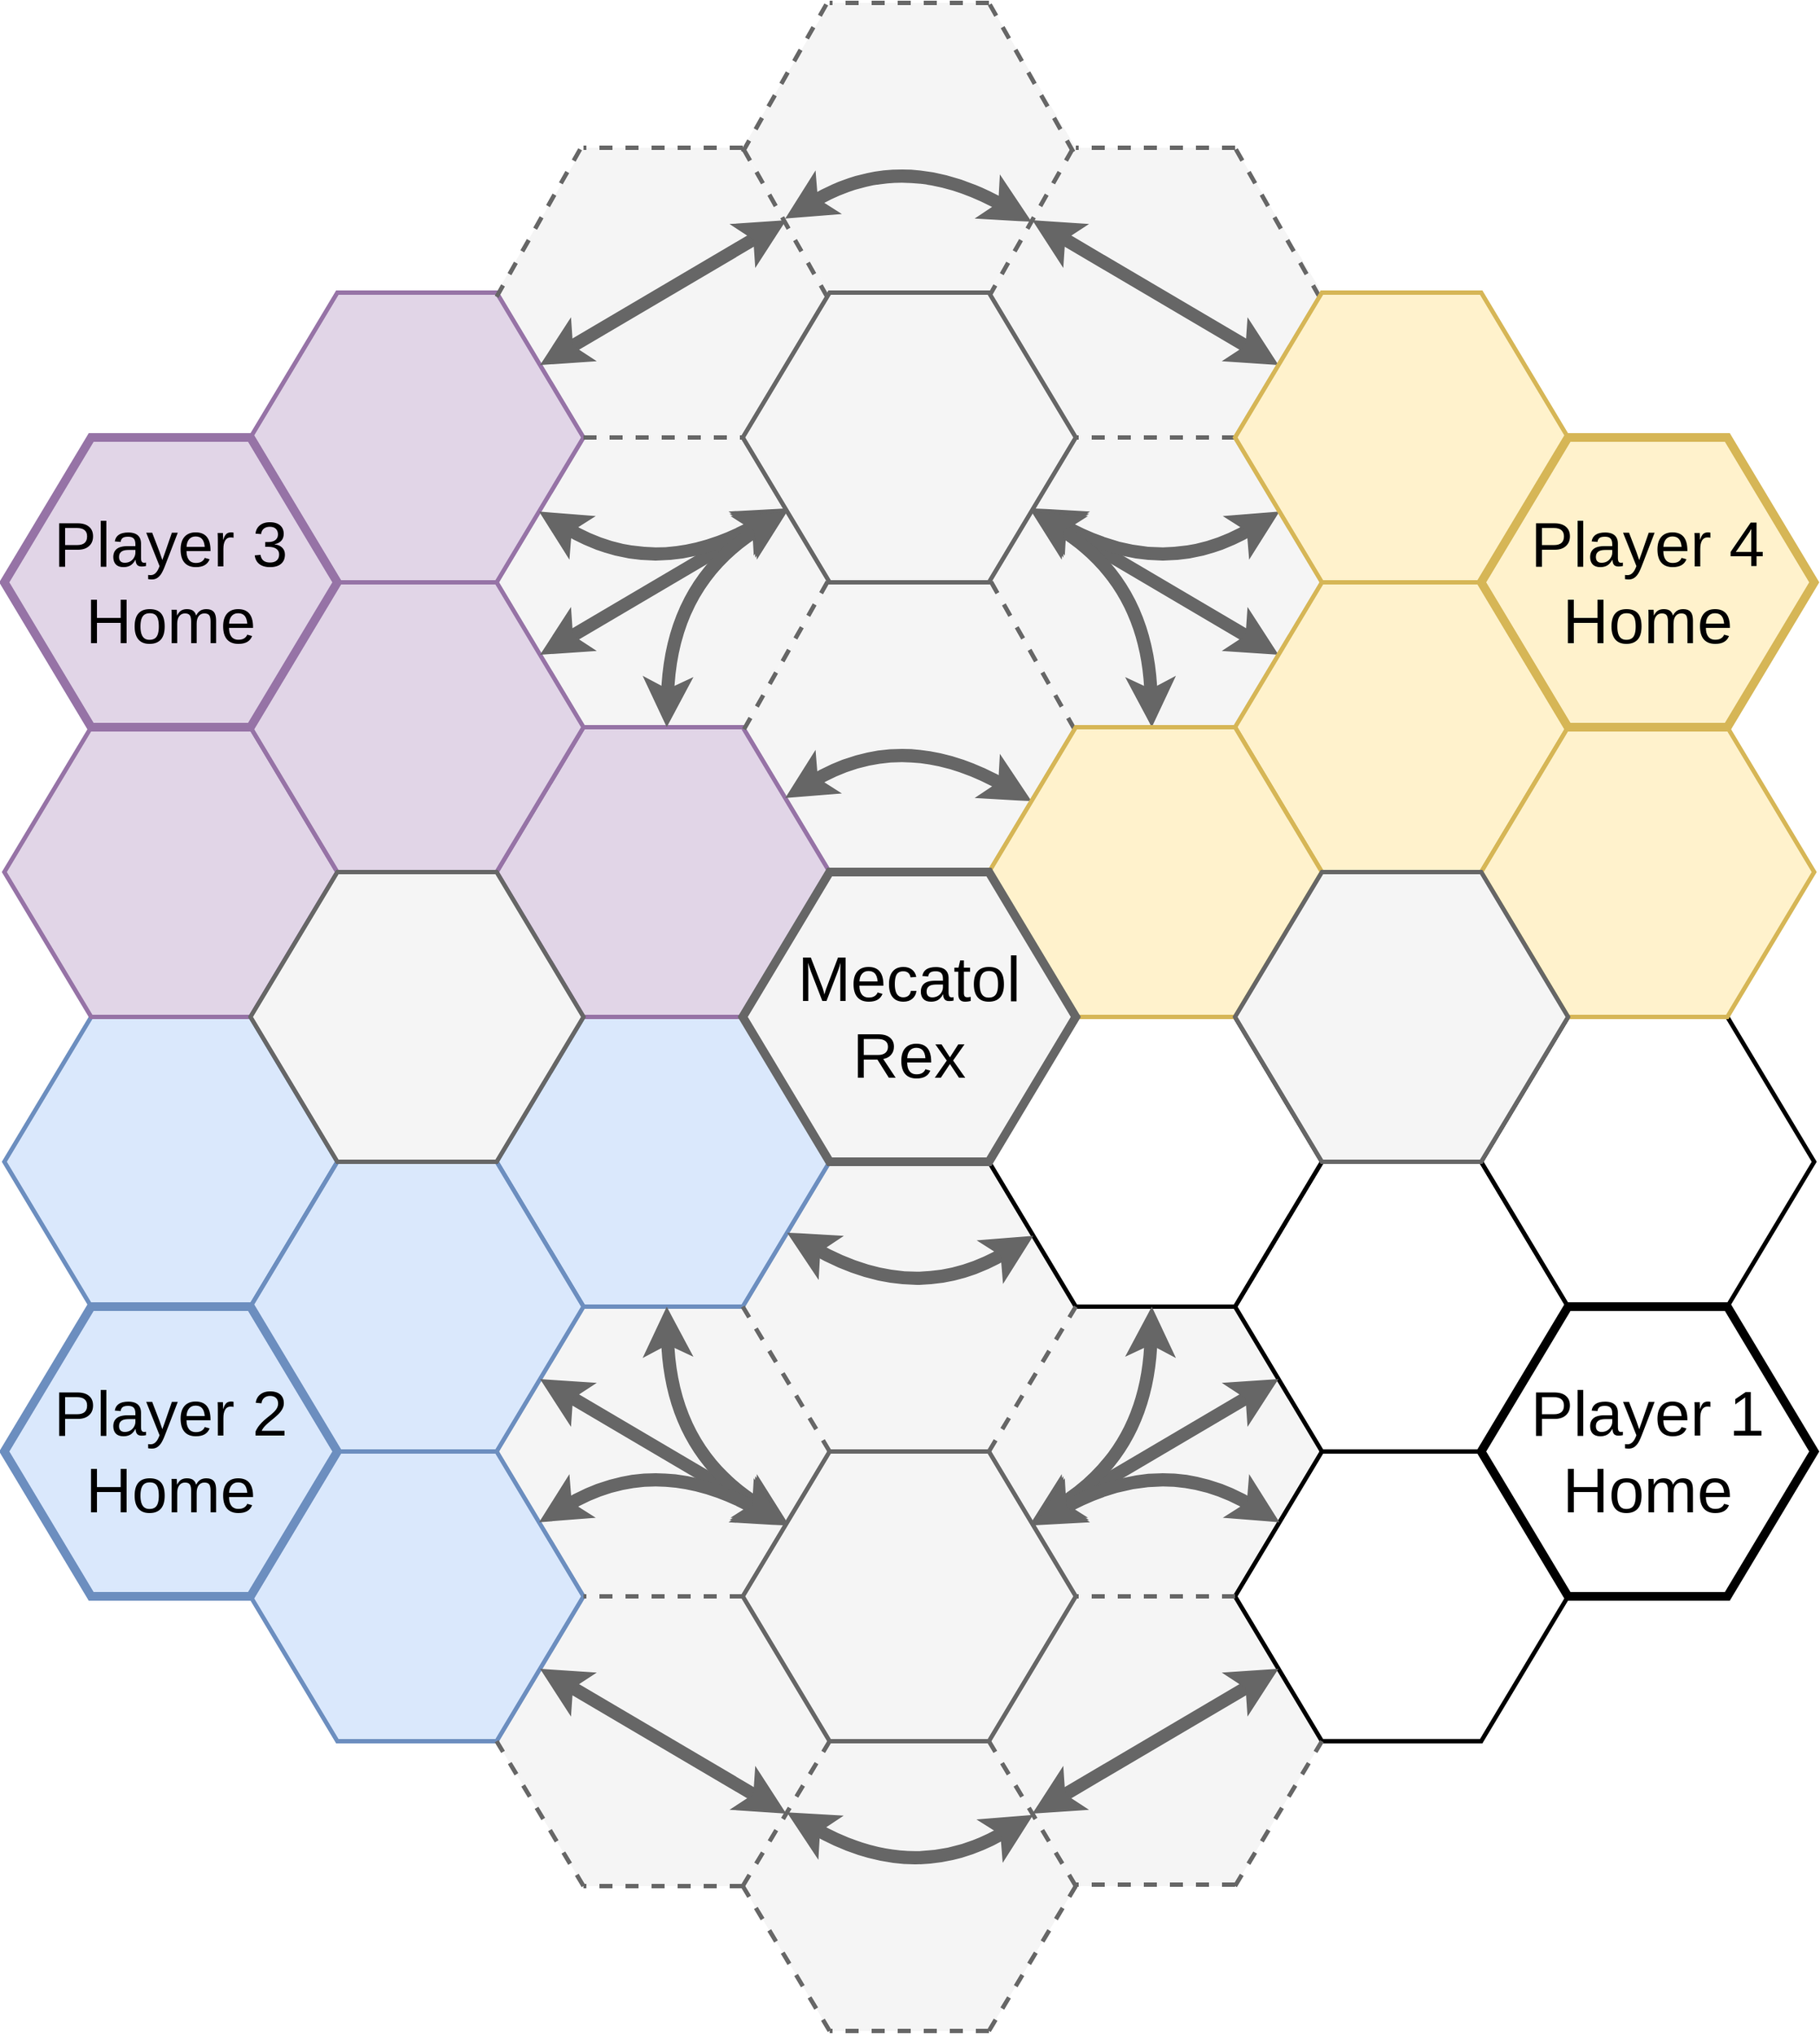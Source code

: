 <mxfile version="13.9.9" type="device"><diagram id="gpUSU13FPlY_5qrdrV4X" name="Page-1"><mxGraphModel dx="1422" dy="822" grid="1" gridSize="10" guides="1" tooltips="1" connect="1" arrows="1" fold="1" page="1" pageScale="1" pageWidth="850" pageHeight="1100" math="0" shadow="0"><root><mxCell id="0"/><mxCell id="1" parent="0"/><mxCell id="kOM6Dard3mzz1XxQXdDM-12" value="" style="shape=hexagon;perimeter=hexagonPerimeter2;whiteSpace=wrap;html=1;fixedSize=1;size=60;fontSize=44;fontFamily=Helvetica;strokeWidth=3;fillColor=#f5f5f5;fontColor=#333333;strokeColor=none;" parent="1" vertex="1"><mxGeometry x="720" y="140" width="230" height="200" as="geometry"/></mxCell><mxCell id="ENPFV9wE09J2kmjnsH_E-7" value="" style="shape=hexagon;perimeter=hexagonPerimeter2;whiteSpace=wrap;html=1;fixedSize=1;size=60;fontSize=44;fontFamily=Helvetica;strokeWidth=3;fillColor=#f5f5f5;fontColor=#333333;strokeColor=none;" parent="1" vertex="1"><mxGeometry x="550" y="440" width="230" height="200" as="geometry"/></mxCell><mxCell id="OgDaJLD29fgVAuqvpTtd-9" value="" style="shape=hexagon;perimeter=hexagonPerimeter2;whiteSpace=wrap;html=1;fixedSize=1;size=60;fontSize=44;fontFamily=Helvetica;strokeWidth=3;fillColor=#f5f5f5;fontColor=#333333;strokeColor=none;" parent="1" vertex="1"><mxGeometry x="380" y="140" width="230" height="200" as="geometry"/></mxCell><mxCell id="nCf6v29f-o1V0CxzS2t6-1" value="" style="shape=hexagon;perimeter=hexagonPerimeter2;whiteSpace=wrap;html=1;fixedSize=1;size=60;fontSize=44;fontFamily=Helvetica;strokeWidth=3;fillColor=#f5f5f5;fontColor=#333333;strokeColor=none;" parent="1" vertex="1"><mxGeometry x="720" y="340" width="230" height="200" as="geometry"/></mxCell><mxCell id="nCf6v29f-o1V0CxzS2t6-2" value="" style="shape=hexagon;perimeter=hexagonPerimeter2;whiteSpace=wrap;html=1;fixedSize=1;size=60;fontSize=44;fontFamily=Helvetica;strokeWidth=3;fillColor=#f5f5f5;fontColor=#333333;strokeColor=none;" parent="1" vertex="1"><mxGeometry x="380" y="340" width="230" height="200" as="geometry"/></mxCell><mxCell id="kOM6Dard3mzz1XxQXdDM-1" value="" style="shape=hexagon;perimeter=hexagonPerimeter2;whiteSpace=wrap;html=1;fixedSize=1;size=60;fontSize=44;fontFamily=Helvetica;strokeWidth=3;fillColor=#f5f5f5;fontColor=#333333;strokeColor=none;" parent="1" vertex="1"><mxGeometry x="550" y="40" width="230" height="200" as="geometry"/></mxCell><mxCell id="hwB3XlPDVe0xhsEBCQNI-8" value="" style="shape=hexagon;perimeter=hexagonPerimeter2;whiteSpace=wrap;html=1;fixedSize=1;size=60;fontSize=44;fontFamily=Helvetica;strokeWidth=3;fillColor=#f5f5f5;fontColor=#333333;strokeColor=none;" parent="1" vertex="1"><mxGeometry x="550" y="1240" width="230" height="200" as="geometry"/></mxCell><mxCell id="hwB3XlPDVe0xhsEBCQNI-7" value="" style="shape=hexagon;perimeter=hexagonPerimeter2;whiteSpace=wrap;html=1;fixedSize=1;size=60;fontSize=44;fontFamily=Helvetica;strokeWidth=3;fillColor=#f5f5f5;fontColor=#333333;strokeColor=none;" parent="1" vertex="1"><mxGeometry x="720" y="1140" width="230" height="200" as="geometry"/></mxCell><mxCell id="hwB3XlPDVe0xhsEBCQNI-6" value="" style="shape=hexagon;perimeter=hexagonPerimeter2;whiteSpace=wrap;html=1;fixedSize=1;size=60;fontSize=44;fontFamily=Helvetica;strokeWidth=3;fillColor=#f5f5f5;fontColor=#333333;strokeColor=none;" parent="1" vertex="1"><mxGeometry x="380" y="1140" width="230" height="200" as="geometry"/></mxCell><mxCell id="hwB3XlPDVe0xhsEBCQNI-5" value="" style="shape=hexagon;perimeter=hexagonPerimeter2;whiteSpace=wrap;html=1;fixedSize=1;size=60;fontSize=44;fontFamily=Helvetica;strokeWidth=3;fillColor=#f5f5f5;fontColor=#333333;strokeColor=none;" parent="1" vertex="1"><mxGeometry x="380" y="940" width="230" height="200" as="geometry"/></mxCell><mxCell id="hwB3XlPDVe0xhsEBCQNI-4" value="" style="shape=hexagon;perimeter=hexagonPerimeter2;whiteSpace=wrap;html=1;fixedSize=1;size=60;fontSize=44;fontFamily=Helvetica;strokeWidth=3;fillColor=#f5f5f5;fontColor=#333333;strokeColor=none;" parent="1" vertex="1"><mxGeometry x="720" y="940" width="230" height="200" as="geometry"/></mxCell><mxCell id="hwB3XlPDVe0xhsEBCQNI-3" value="" style="shape=hexagon;perimeter=hexagonPerimeter2;whiteSpace=wrap;html=1;fixedSize=1;size=60;fontSize=44;fontFamily=Helvetica;strokeWidth=3;fillColor=#f5f5f5;fontColor=#333333;strokeColor=none;" parent="1" vertex="1"><mxGeometry x="550" y="840" width="230" height="200" as="geometry"/></mxCell><mxCell id="ENPFV9wE09J2kmjnsH_E-45" value="" style="shape=hexagon;perimeter=hexagonPerimeter2;whiteSpace=wrap;html=1;fixedSize=1;size=60;fontSize=44;fontFamily=Helvetica;strokeWidth=3;fillColor=#dae8fc;strokeColor=#6c8ebf;" parent="1" vertex="1"><mxGeometry x="40" y="740" width="230" height="200" as="geometry"/></mxCell><mxCell id="OSFuQ3dNSyEDMBe-EH_K-3" value="" style="shape=hexagon;perimeter=hexagonPerimeter2;whiteSpace=wrap;html=1;fixedSize=1;size=60;fontSize=44;fontFamily=Helvetica;strokeWidth=3;fillColor=#dae8fc;strokeColor=#6c8ebf;" parent="1" vertex="1"><mxGeometry x="380" y="740" width="230" height="200" as="geometry"/></mxCell><mxCell id="OSFuQ3dNSyEDMBe-EH_K-9" value="" style="shape=hexagon;perimeter=hexagonPerimeter2;whiteSpace=wrap;html=1;fixedSize=1;size=60;fontSize=44;fontFamily=Helvetica;strokeWidth=3;fillColor=#dae8fc;strokeColor=#6c8ebf;" parent="1" vertex="1"><mxGeometry x="210" y="1040" width="230" height="200" as="geometry"/></mxCell><mxCell id="ENPFV9wE09J2kmjnsH_E-48" value="" style="shape=hexagon;perimeter=hexagonPerimeter2;whiteSpace=wrap;html=1;fixedSize=1;size=60;fontSize=44;fontFamily=Helvetica;strokeWidth=3;" parent="1" vertex="1"><mxGeometry x="890" y="840" width="230" height="200" as="geometry"/></mxCell><mxCell id="OgDaJLD29fgVAuqvpTtd-3" value="" style="shape=hexagon;perimeter=hexagonPerimeter2;whiteSpace=wrap;html=1;fixedSize=1;size=60;fontSize=44;fontFamily=Helvetica;strokeWidth=3;" parent="1" vertex="1"><mxGeometry x="890" y="1040" width="230" height="200" as="geometry"/></mxCell><mxCell id="OgDaJLD29fgVAuqvpTtd-4" value="" style="shape=hexagon;perimeter=hexagonPerimeter2;whiteSpace=wrap;html=1;fixedSize=1;size=60;fontSize=44;fontFamily=Helvetica;strokeWidth=3;" parent="1" vertex="1"><mxGeometry x="1060" y="740" width="230" height="200" as="geometry"/></mxCell><mxCell id="ENPFV9wE09J2kmjnsH_E-9" value="" style="shape=hexagon;perimeter=hexagonPerimeter2;whiteSpace=wrap;html=1;fixedSize=1;size=60;fontSize=44;fontFamily=Helvetica;strokeWidth=3;" parent="1" vertex="1"><mxGeometry x="720" y="740" width="230" height="200" as="geometry"/></mxCell><mxCell id="nCf6v29f-o1V0CxzS2t6-4" value="" style="shape=hexagon;perimeter=hexagonPerimeter2;whiteSpace=wrap;html=1;fixedSize=1;size=60;fontSize=44;fontFamily=Helvetica;strokeWidth=3;fillColor=#dae8fc;strokeColor=#6c8ebf;" parent="1" vertex="1"><mxGeometry x="210" y="840" width="230" height="200" as="geometry"/></mxCell><mxCell id="tG7yrKSYpAtj9X0-IR8r-4" value="" style="shape=hexagon;perimeter=hexagonPerimeter2;whiteSpace=wrap;html=1;fixedSize=1;size=60;fontSize=44;fontFamily=Helvetica;strokeWidth=3;fillColor=#e1d5e7;strokeColor=#9673a6;" parent="1" vertex="1"><mxGeometry x="210" y="240" width="230" height="200" as="geometry"/></mxCell><mxCell id="OSFuQ3dNSyEDMBe-EH_K-8" value="" style="shape=hexagon;perimeter=hexagonPerimeter2;whiteSpace=wrap;html=1;fixedSize=1;size=60;fontSize=44;fontFamily=Helvetica;strokeWidth=3;fillColor=#e1d5e7;strokeColor=#9673a6;" parent="1" vertex="1"><mxGeometry x="40" y="540" width="230" height="200" as="geometry"/></mxCell><mxCell id="OgDaJLD29fgVAuqvpTtd-1" value="" style="shape=hexagon;perimeter=hexagonPerimeter2;whiteSpace=wrap;html=1;fixedSize=1;size=60;fontSize=44;fontFamily=Helvetica;strokeWidth=3;fillColor=#e1d5e7;strokeColor=#9673a6;" parent="1" vertex="1"><mxGeometry x="380" y="540" width="230" height="200" as="geometry"/></mxCell><mxCell id="OgDaJLD29fgVAuqvpTtd-8" value="" style="shape=hexagon;perimeter=hexagonPerimeter2;whiteSpace=wrap;html=1;fixedSize=1;size=60;fontSize=44;fontFamily=Helvetica;strokeWidth=3;fillColor=#e1d5e7;strokeColor=#9673a6;" parent="1" vertex="1"><mxGeometry x="210" y="440" width="230" height="200" as="geometry"/></mxCell><mxCell id="4JGFY23e2pcNBj0cE5Fv-7" value="" style="endArrow=none;dashed=1;html=1;strokeWidth=3;fontSize=44;fillColor=#f5f5f5;strokeColor=#666666;" parent="1" edge="1"><mxGeometry width="50" height="50" relative="1" as="geometry"><mxPoint x="720" y="1440" as="sourcePoint"/><mxPoint x="780" y="1340" as="targetPoint"/></mxGeometry></mxCell><mxCell id="4JGFY23e2pcNBj0cE5Fv-8" value="" style="endArrow=none;dashed=1;html=1;strokeWidth=3;fontSize=44;fillColor=#f5f5f5;strokeColor=#666666;" parent="1" edge="1"><mxGeometry width="50" height="50" relative="1" as="geometry"><mxPoint x="610" y="1440" as="sourcePoint"/><mxPoint x="550" y="1340" as="targetPoint"/></mxGeometry></mxCell><mxCell id="4JGFY23e2pcNBj0cE5Fv-9" value="" style="endArrow=none;dashed=1;html=1;strokeWidth=3;fontSize=44;fillColor=#f5f5f5;strokeColor=#666666;" parent="1" edge="1"><mxGeometry width="50" height="50" relative="1" as="geometry"><mxPoint x="720" y="1440" as="sourcePoint"/><mxPoint x="610" y="1440" as="targetPoint"/></mxGeometry></mxCell><mxCell id="4JGFY23e2pcNBj0cE5Fv-13" value="" style="endArrow=classic;startArrow=classic;html=1;strokeWidth=9;fontSize=44;fillColor=#f5f5f5;strokeColor=#666666;" parent="1" source="ENPFV9wE09J2kmjnsH_E-46" target="ENPFV9wE09J2kmjnsH_E-48" edge="1"><mxGeometry width="50" height="50" relative="1" as="geometry"><mxPoint x="670" y="1080" as="sourcePoint"/><mxPoint x="720" y="1030" as="targetPoint"/></mxGeometry></mxCell><mxCell id="4JGFY23e2pcNBj0cE5Fv-14" value="" style="endArrow=classic;startArrow=classic;html=1;strokeWidth=9;fontSize=44;fillColor=#f5f5f5;strokeColor=#666666;" parent="1" source="nCf6v29f-o1V0CxzS2t6-4" target="ENPFV9wE09J2kmjnsH_E-46" edge="1"><mxGeometry width="50" height="50" relative="1" as="geometry"><mxPoint x="760" y="1100" as="sourcePoint"/><mxPoint x="930" y="1000" as="targetPoint"/></mxGeometry></mxCell><mxCell id="4JGFY23e2pcNBj0cE5Fv-22" value="" style="curved=1;endArrow=classic;html=1;strokeWidth=9;startArrow=classic;startFill=1;fontSize=44;fillColor=#f5f5f5;strokeColor=#666666;" parent="1" source="OSFuQ3dNSyEDMBe-EH_K-3" target="ENPFV9wE09J2kmjnsH_E-9" edge="1"><mxGeometry width="50" height="50" relative="1" as="geometry"><mxPoint x="579.836" y="890.273" as="sourcePoint"/><mxPoint x="750.164" y="890.273" as="targetPoint"/><Array as="points"><mxPoint x="670" y="940"/></Array></mxGeometry></mxCell><mxCell id="4JGFY23e2pcNBj0cE5Fv-23" value="" style="curved=1;endArrow=classic;html=1;strokeWidth=9;startArrow=classic;startFill=1;fontSize=44;fillColor=#f5f5f5;strokeColor=#666666;" parent="1" source="OSFuQ3dNSyEDMBe-EH_K-3" target="ENPFV9wE09J2kmjnsH_E-46" edge="1"><mxGeometry width="50" height="50" relative="1" as="geometry"><mxPoint x="509.996" y="980.003" as="sourcePoint"/><mxPoint x="680.324" y="980.003" as="targetPoint"/><Array as="points"><mxPoint x="500" y="1040"/></Array></mxGeometry></mxCell><mxCell id="4JGFY23e2pcNBj0cE5Fv-24" value="" style="curved=1;endArrow=classic;html=1;strokeWidth=9;startArrow=classic;startFill=1;fontSize=44;fillColor=#f5f5f5;strokeColor=#666666;" parent="1" source="ENPFV9wE09J2kmjnsH_E-9" target="ENPFV9wE09J2kmjnsH_E-46" edge="1"><mxGeometry width="50" height="50" relative="1" as="geometry"><mxPoint x="508.125" y="950" as="sourcePoint"/><mxPoint x="598.795" y="1085.341" as="targetPoint"/><Array as="points"><mxPoint x="830" y="1040"/></Array></mxGeometry></mxCell><mxCell id="4JGFY23e2pcNBj0cE5Fv-25" value="" style="curved=1;endArrow=classic;html=1;strokeWidth=9;startArrow=classic;startFill=1;fontSize=44;fillColor=#f5f5f5;strokeColor=#666666;" parent="1" source="OSFuQ3dNSyEDMBe-EH_K-9" target="ENPFV9wE09J2kmjnsH_E-46" edge="1"><mxGeometry width="50" height="50" relative="1" as="geometry"><mxPoint x="518.125" y="960" as="sourcePoint"/><mxPoint x="608.795" y="1095.341" as="targetPoint"/><Array as="points"><mxPoint x="490" y="1040"/></Array></mxGeometry></mxCell><mxCell id="4JGFY23e2pcNBj0cE5Fv-26" value="" style="curved=1;endArrow=classic;html=1;strokeWidth=9;startArrow=classic;startFill=1;fontSize=44;fillColor=#f5f5f5;strokeColor=#666666;" parent="1" source="ENPFV9wE09J2kmjnsH_E-46" target="OgDaJLD29fgVAuqvpTtd-3" edge="1"><mxGeometry width="50" height="50" relative="1" as="geometry"><mxPoint x="420.638" y="1101.064" as="sourcePoint"/><mxPoint x="590.667" y="1098.889" as="targetPoint"/><Array as="points"><mxPoint x="840" y="1040"/></Array></mxGeometry></mxCell><mxCell id="gnwo4twQoeAjX1lUekfZ-1" value="" style="endArrow=none;dashed=1;html=1;strokeWidth=3;fontSize=44;fillColor=#f5f5f5;strokeColor=#666666;" parent="1" edge="1"><mxGeometry width="50" height="50" relative="1" as="geometry"><mxPoint x="440" y="1340" as="sourcePoint"/><mxPoint x="380" y="1240" as="targetPoint"/></mxGeometry></mxCell><mxCell id="gnwo4twQoeAjX1lUekfZ-2" value="" style="endArrow=none;dashed=1;html=1;strokeWidth=3;fontSize=44;fillColor=#f5f5f5;strokeColor=#666666;" parent="1" edge="1"><mxGeometry width="50" height="50" relative="1" as="geometry"><mxPoint x="550" y="1340" as="sourcePoint"/><mxPoint x="440" y="1340" as="targetPoint"/></mxGeometry></mxCell><mxCell id="gnwo4twQoeAjX1lUekfZ-3" value="" style="endArrow=none;dashed=1;html=1;strokeWidth=3;fontSize=44;fillColor=#f5f5f5;strokeColor=#666666;" parent="1" edge="1"><mxGeometry width="50" height="50" relative="1" as="geometry"><mxPoint x="890" y="1339" as="sourcePoint"/><mxPoint x="780" y="1339" as="targetPoint"/></mxGeometry></mxCell><mxCell id="gnwo4twQoeAjX1lUekfZ-4" value="" style="endArrow=none;dashed=1;html=1;strokeWidth=3;fontSize=44;fillColor=#f5f5f5;strokeColor=#666666;" parent="1" edge="1"><mxGeometry width="50" height="50" relative="1" as="geometry"><mxPoint x="890" y="1340" as="sourcePoint"/><mxPoint x="950" y="1240" as="targetPoint"/></mxGeometry></mxCell><mxCell id="gnwo4twQoeAjX1lUekfZ-5" value="" style="endArrow=none;dashed=1;html=1;strokeWidth=3;fontSize=44;fillColor=#f5f5f5;strokeColor=#666666;" parent="1" edge="1"><mxGeometry width="50" height="50" relative="1" as="geometry"><mxPoint x="780" y="1340" as="sourcePoint"/><mxPoint x="720" y="1240" as="targetPoint"/></mxGeometry></mxCell><mxCell id="gnwo4twQoeAjX1lUekfZ-6" value="" style="endArrow=none;dashed=1;html=1;strokeWidth=3;fontSize=44;fillColor=#f5f5f5;strokeColor=#666666;" parent="1" edge="1"><mxGeometry width="50" height="50" relative="1" as="geometry"><mxPoint x="550" y="1340" as="sourcePoint"/><mxPoint x="610" y="1240" as="targetPoint"/></mxGeometry></mxCell><mxCell id="gnwo4twQoeAjX1lUekfZ-7" value="" style="endArrow=none;dashed=1;html=1;strokeWidth=3;fontSize=44;fillColor=#f5f5f5;strokeColor=#666666;" parent="1" edge="1"><mxGeometry width="50" height="50" relative="1" as="geometry"><mxPoint x="550" y="1140" as="sourcePoint"/><mxPoint x="440" y="1140" as="targetPoint"/></mxGeometry></mxCell><mxCell id="gnwo4twQoeAjX1lUekfZ-8" value="" style="endArrow=none;dashed=1;html=1;strokeWidth=3;fontSize=44;fillColor=#f5f5f5;strokeColor=#666666;" parent="1" edge="1"><mxGeometry width="50" height="50" relative="1" as="geometry"><mxPoint x="890" y="1140" as="sourcePoint"/><mxPoint x="780" y="1140" as="targetPoint"/></mxGeometry></mxCell><mxCell id="gnwo4twQoeAjX1lUekfZ-9" value="" style="endArrow=none;dashed=1;html=1;strokeWidth=3;fontSize=44;fillColor=#f5f5f5;strokeColor=#666666;" parent="1" edge="1"><mxGeometry width="50" height="50" relative="1" as="geometry"><mxPoint x="610" y="1040" as="sourcePoint"/><mxPoint x="550" y="940" as="targetPoint"/></mxGeometry></mxCell><mxCell id="gnwo4twQoeAjX1lUekfZ-10" value="" style="endArrow=none;dashed=1;html=1;strokeWidth=3;fontSize=44;fillColor=#f5f5f5;strokeColor=#666666;" parent="1" edge="1"><mxGeometry width="50" height="50" relative="1" as="geometry"><mxPoint x="720" y="1040" as="sourcePoint"/><mxPoint x="780" y="940" as="targetPoint"/></mxGeometry></mxCell><mxCell id="ENPFV9wE09J2kmjnsH_E-37" value="Player 1&lt;br style=&quot;font-size: 44px;&quot;&gt;Home" style="shape=hexagon;perimeter=hexagonPerimeter2;whiteSpace=wrap;html=1;fixedSize=1;size=60;fontSize=44;fontFamily=Helvetica;strokeWidth=6;" parent="1" vertex="1"><mxGeometry x="1060" y="940" width="230" height="200" as="geometry"/></mxCell><mxCell id="ENPFV9wE09J2kmjnsH_E-41" value="Player 2&lt;br style=&quot;font-size: 44px;&quot;&gt;Home" style="shape=hexagon;perimeter=hexagonPerimeter2;whiteSpace=wrap;html=1;fixedSize=1;size=60;fontSize=44;fontFamily=Helvetica;fillColor=#dae8fc;strokeColor=#6c8ebf;strokeWidth=6;" parent="1" vertex="1"><mxGeometry x="40" y="940" width="230" height="200" as="geometry"/></mxCell><mxCell id="ENPFV9wE09J2kmjnsH_E-38" value="Player 3&lt;br style=&quot;font-size: 44px;&quot;&gt;Home" style="shape=hexagon;perimeter=hexagonPerimeter2;whiteSpace=wrap;html=1;fixedSize=1;size=60;fontSize=44;fontFamily=Helvetica;fillColor=#e1d5e7;strokeColor=#9673a6;strokeWidth=6;" parent="1" vertex="1"><mxGeometry x="40" y="340" width="230" height="200" as="geometry"/></mxCell><mxCell id="SgwKvHpy1BDGrvuFU_r8-1" value="" style="endArrow=classic;startArrow=classic;html=1;strokeWidth=9;fontSize=44;fillColor=#f5f5f5;strokeColor=#666666;" parent="1" source="OSFuQ3dNSyEDMBe-EH_K-9" target="hwB3XlPDVe0xhsEBCQNI-8" edge="1"><mxGeometry width="50" height="50" relative="1" as="geometry"><mxPoint x="380" y="1170" as="sourcePoint"/><mxPoint x="550" y="1270" as="targetPoint"/></mxGeometry></mxCell><mxCell id="SgwKvHpy1BDGrvuFU_r8-2" value="" style="endArrow=classic;startArrow=classic;html=1;strokeWidth=9;fontSize=44;fillColor=#f5f5f5;strokeColor=#666666;" parent="1" source="hwB3XlPDVe0xhsEBCQNI-8" target="OgDaJLD29fgVAuqvpTtd-3" edge="1"><mxGeometry width="50" height="50" relative="1" as="geometry"><mxPoint x="420" y="1200" as="sourcePoint"/><mxPoint x="590" y="1300" as="targetPoint"/></mxGeometry></mxCell><mxCell id="SgwKvHpy1BDGrvuFU_r8-3" value="" style="curved=1;endArrow=classic;html=1;strokeWidth=9;startArrow=classic;startFill=1;fontSize=44;fillColor=#f5f5f5;strokeColor=#666666;" parent="1" source="hwB3XlPDVe0xhsEBCQNI-6" target="hwB3XlPDVe0xhsEBCQNI-7" edge="1"><mxGeometry width="50" height="50" relative="1" as="geometry"><mxPoint x="579.988" y="1309.996" as="sourcePoint"/><mxPoint x="750.017" y="1312.171" as="targetPoint"/><Array as="points"><mxPoint x="669" y="1340"/></Array></mxGeometry></mxCell><mxCell id="kOM6Dard3mzz1XxQXdDM-2" value="" style="endArrow=none;dashed=1;html=1;strokeWidth=3;fontSize=44;fillColor=#f5f5f5;strokeColor=#666666;" parent="1" source="OgDaJLD29fgVAuqvpTtd-10" target="ENPFV9wE09J2kmjnsH_E-43" edge="1"><mxGeometry width="50" height="50" relative="1" as="geometry"><mxPoint x="1020" y="180" as="sourcePoint"/><mxPoint x="1080" y="80" as="targetPoint"/></mxGeometry></mxCell><mxCell id="kOM6Dard3mzz1XxQXdDM-3" value="" style="endArrow=none;dashed=1;html=1;strokeWidth=3;fontSize=44;fillColor=#f5f5f5;strokeColor=#666666;" parent="1" source="OSFuQ3dNSyEDMBe-EH_K-2" target="ENPFV9wE09J2kmjnsH_E-43" edge="1"><mxGeometry width="50" height="50" relative="1" as="geometry"><mxPoint x="900" y="350" as="sourcePoint"/><mxPoint x="790" y="350" as="targetPoint"/></mxGeometry></mxCell><mxCell id="kOM6Dard3mzz1XxQXdDM-4" value="" style="endArrow=none;dashed=1;html=1;strokeWidth=3;fontSize=44;fillColor=#f5f5f5;strokeColor=#666666;" parent="1" source="OgDaJLD29fgVAuqvpTtd-1" target="ENPFV9wE09J2kmjnsH_E-43" edge="1"><mxGeometry width="50" height="50" relative="1" as="geometry"><mxPoint x="910" y="360" as="sourcePoint"/><mxPoint x="800" y="360" as="targetPoint"/></mxGeometry></mxCell><mxCell id="kOM6Dard3mzz1XxQXdDM-5" value="" style="endArrow=none;dashed=1;html=1;strokeWidth=3;fontSize=44;fillColor=#f5f5f5;strokeColor=#666666;" parent="1" source="tG7yrKSYpAtj9X0-IR8r-4" target="ENPFV9wE09J2kmjnsH_E-43" edge="1"><mxGeometry width="50" height="50" relative="1" as="geometry"><mxPoint x="920" y="370" as="sourcePoint"/><mxPoint x="810" y="370" as="targetPoint"/></mxGeometry></mxCell><mxCell id="kOM6Dard3mzz1XxQXdDM-7" value="" style="endArrow=none;dashed=1;html=1;strokeWidth=3;fontSize=44;fillColor=#f5f5f5;strokeColor=#666666;" parent="1" edge="1"><mxGeometry width="50" height="50" relative="1" as="geometry"><mxPoint x="890" y="140" as="sourcePoint"/><mxPoint x="780" y="140" as="targetPoint"/></mxGeometry></mxCell><mxCell id="kOM6Dard3mzz1XxQXdDM-8" value="" style="endArrow=none;dashed=1;html=1;strokeWidth=3;fontSize=44;fillColor=#f5f5f5;strokeColor=#666666;" parent="1" edge="1"><mxGeometry width="50" height="50" relative="1" as="geometry"><mxPoint x="720" y="40" as="sourcePoint"/><mxPoint x="610" y="40" as="targetPoint"/></mxGeometry></mxCell><mxCell id="kOM6Dard3mzz1XxQXdDM-9" value="" style="endArrow=none;dashed=1;html=1;strokeWidth=3;fontSize=44;fillColor=#f5f5f5;strokeColor=#666666;" parent="1" edge="1"><mxGeometry width="50" height="50" relative="1" as="geometry"><mxPoint x="550" y="140" as="sourcePoint"/><mxPoint x="440" y="140" as="targetPoint"/></mxGeometry></mxCell><mxCell id="kOM6Dard3mzz1XxQXdDM-10" value="" style="endArrow=none;dashed=1;html=1;strokeWidth=3;fontSize=44;fillColor=#f5f5f5;strokeColor=#666666;" parent="1" edge="1"><mxGeometry width="50" height="50" relative="1" as="geometry"><mxPoint x="379.997" y="242.859" as="sourcePoint"/><mxPoint x="438.283" y="140.001" as="targetPoint"/></mxGeometry></mxCell><mxCell id="kOM6Dard3mzz1XxQXdDM-11" value="" style="endArrow=none;dashed=1;html=1;strokeWidth=3;fontSize=44;fillColor=#f5f5f5;strokeColor=#666666;" parent="1" edge="1"><mxGeometry width="50" height="50" relative="1" as="geometry"><mxPoint x="549.997" y="142.859" as="sourcePoint"/><mxPoint x="608.283" y="40.001" as="targetPoint"/></mxGeometry></mxCell><mxCell id="kOM6Dard3mzz1XxQXdDM-13" value="" style="endArrow=none;dashed=1;html=1;strokeWidth=3;fontSize=44;fillColor=#f5f5f5;strokeColor=#666666;" parent="1" edge="1"><mxGeometry width="50" height="50" relative="1" as="geometry"><mxPoint x="948.283" y="242.859" as="sourcePoint"/><mxPoint x="889.997" y="140.001" as="targetPoint"/></mxGeometry></mxCell><mxCell id="kOM6Dard3mzz1XxQXdDM-14" value="" style="endArrow=none;dashed=1;html=1;strokeWidth=3;fontSize=44;fillColor=#f5f5f5;strokeColor=#666666;" parent="1" edge="1"><mxGeometry width="50" height="50" relative="1" as="geometry"><mxPoint x="778.283" y="142.859" as="sourcePoint"/><mxPoint x="719.997" y="40.001" as="targetPoint"/></mxGeometry></mxCell><mxCell id="kOM6Dard3mzz1XxQXdDM-15" value="" style="endArrow=none;dashed=1;html=1;strokeWidth=3;fontSize=44;fillColor=#f5f5f5;strokeColor=#666666;" parent="1" edge="1"><mxGeometry width="50" height="50" relative="1" as="geometry"><mxPoint x="608.283" y="242.859" as="sourcePoint"/><mxPoint x="549.997" y="140.001" as="targetPoint"/></mxGeometry></mxCell><mxCell id="kOM6Dard3mzz1XxQXdDM-16" value="" style="endArrow=none;dashed=1;html=1;strokeWidth=3;fontSize=44;fillColor=#f5f5f5;strokeColor=#666666;" parent="1" edge="1"><mxGeometry width="50" height="50" relative="1" as="geometry"><mxPoint x="719.997" y="242.859" as="sourcePoint"/><mxPoint x="778.283" y="140.001" as="targetPoint"/></mxGeometry></mxCell><mxCell id="kOM6Dard3mzz1XxQXdDM-17" value="" style="curved=1;endArrow=classic;html=1;strokeWidth=9;startArrow=classic;startFill=1;fontSize=44;fillColor=#f5f5f5;strokeColor=#666666;" parent="1" source="OgDaJLD29fgVAuqvpTtd-1" target="OSFuQ3dNSyEDMBe-EH_K-2" edge="1"><mxGeometry width="50" height="50" relative="1" as="geometry"><mxPoint x="559.998" y="514.466" as="sourcePoint"/><mxPoint x="730.027" y="516.641" as="targetPoint"/><Array as="points"><mxPoint x="660" y="540"/></Array></mxGeometry></mxCell><mxCell id="kOM6Dard3mzz1XxQXdDM-18" value="" style="curved=1;endArrow=classic;html=1;strokeWidth=9;startArrow=classic;startFill=1;fontSize=44;fillColor=#f5f5f5;strokeColor=#666666;" parent="1" source="OgDaJLD29fgVAuqvpTtd-9" target="kOM6Dard3mzz1XxQXdDM-12" edge="1"><mxGeometry width="50" height="50" relative="1" as="geometry"><mxPoint x="579.983" y="188.889" as="sourcePoint"/><mxPoint x="750.012" y="191.064" as="targetPoint"/><Array as="points"><mxPoint x="660" y="140"/></Array></mxGeometry></mxCell><mxCell id="kOM6Dard3mzz1XxQXdDM-19" value="" style="endArrow=classic;startArrow=classic;html=1;strokeWidth=9;fontSize=44;fillColor=#f5f5f5;strokeColor=#666666;" parent="1" source="tG7yrKSYpAtj9X0-IR8r-4" target="kOM6Dard3mzz1XxQXdDM-1" edge="1"><mxGeometry width="50" height="50" relative="1" as="geometry"><mxPoint x="460" y="220" as="sourcePoint"/><mxPoint x="630" y="320" as="targetPoint"/></mxGeometry></mxCell><mxCell id="kOM6Dard3mzz1XxQXdDM-20" value="" style="endArrow=classic;startArrow=classic;html=1;strokeWidth=9;fontSize=44;fillColor=#f5f5f5;strokeColor=#666666;" parent="1" source="kOM6Dard3mzz1XxQXdDM-1" target="OgDaJLD29fgVAuqvpTtd-10" edge="1"><mxGeometry width="50" height="50" relative="1" as="geometry"><mxPoint x="420" y="300" as="sourcePoint"/><mxPoint x="590" y="200" as="targetPoint"/></mxGeometry></mxCell><mxCell id="kOM6Dard3mzz1XxQXdDM-21" value="" style="endArrow=classic;startArrow=classic;html=1;strokeWidth=9;fontSize=44;fillColor=#f5f5f5;strokeColor=#666666;" parent="1" source="OgDaJLD29fgVAuqvpTtd-8" target="ENPFV9wE09J2kmjnsH_E-43" edge="1"><mxGeometry width="50" height="50" relative="1" as="geometry"><mxPoint x="430" y="310" as="sourcePoint"/><mxPoint x="600" y="210" as="targetPoint"/></mxGeometry></mxCell><mxCell id="kOM6Dard3mzz1XxQXdDM-22" value="" style="endArrow=classic;startArrow=classic;html=1;strokeWidth=9;fontSize=44;fillColor=#f5f5f5;strokeColor=#666666;" parent="1" source="ENPFV9wE09J2kmjnsH_E-43" target="tG7yrKSYpAtj9X0-IR8r-5" edge="1"><mxGeometry width="50" height="50" relative="1" as="geometry"><mxPoint x="440" y="320" as="sourcePoint"/><mxPoint x="610" y="220" as="targetPoint"/></mxGeometry></mxCell><mxCell id="kOM6Dard3mzz1XxQXdDM-23" value="" style="curved=1;endArrow=classic;html=1;strokeWidth=9;startArrow=classic;startFill=1;fontSize=44;fillColor=#f5f5f5;strokeColor=#666666;" parent="1" source="tG7yrKSYpAtj9X0-IR8r-4" target="ENPFV9wE09J2kmjnsH_E-43" edge="1"><mxGeometry width="50" height="50" relative="1" as="geometry"><mxPoint x="350.003" y="388.889" as="sourcePoint"/><mxPoint x="520.032" y="391.064" as="targetPoint"/><Array as="points"><mxPoint x="490" y="440"/></Array></mxGeometry></mxCell><mxCell id="kOM6Dard3mzz1XxQXdDM-24" value="" style="curved=1;endArrow=classic;html=1;strokeWidth=9;startArrow=classic;startFill=1;fontSize=44;fillColor=#f5f5f5;strokeColor=#666666;" parent="1" source="OgDaJLD29fgVAuqvpTtd-1" target="ENPFV9wE09J2kmjnsH_E-43" edge="1"><mxGeometry width="50" height="50" relative="1" as="geometry"><mxPoint x="419.333" y="401.111" as="sourcePoint"/><mxPoint x="589.362" y="398.936" as="targetPoint"/><Array as="points"><mxPoint x="500" y="440"/></Array></mxGeometry></mxCell><mxCell id="kOM6Dard3mzz1XxQXdDM-25" value="" style="curved=1;endArrow=classic;html=1;strokeWidth=9;startArrow=classic;startFill=1;fontSize=44;fillColor=#f5f5f5;strokeColor=#666666;" parent="1" source="ENPFV9wE09J2kmjnsH_E-43" target="OgDaJLD29fgVAuqvpTtd-10" edge="1"><mxGeometry width="50" height="50" relative="1" as="geometry"><mxPoint x="429.333" y="411.111" as="sourcePoint"/><mxPoint x="599.362" y="408.936" as="targetPoint"/><Array as="points"><mxPoint x="840" y="440"/></Array></mxGeometry></mxCell><mxCell id="kOM6Dard3mzz1XxQXdDM-26" value="" style="curved=1;endArrow=classic;html=1;strokeWidth=9;startArrow=classic;startFill=1;fontSize=44;fillColor=#f5f5f5;strokeColor=#666666;" parent="1" source="ENPFV9wE09J2kmjnsH_E-43" target="OSFuQ3dNSyEDMBe-EH_K-2" edge="1"><mxGeometry width="50" height="50" relative="1" as="geometry"><mxPoint x="760.638" y="398.936" as="sourcePoint"/><mxPoint x="930.667" y="401.111" as="targetPoint"/><Array as="points"><mxPoint x="830" y="440"/></Array></mxGeometry></mxCell><mxCell id="tG7yrKSYpAtj9X0-IR8r-5" value="" style="shape=hexagon;perimeter=hexagonPerimeter2;whiteSpace=wrap;html=1;fixedSize=1;size=60;fontSize=44;fontFamily=Helvetica;strokeWidth=3;fillColor=#fff2cc;strokeColor=#d6b656;" parent="1" vertex="1"><mxGeometry x="890" y="440" width="230" height="200" as="geometry"/></mxCell><mxCell id="ENPFV9wE09J2kmjnsH_E-28" value="" style="shape=hexagon;perimeter=hexagonPerimeter2;whiteSpace=wrap;html=1;fixedSize=1;size=60;fontSize=44;fontFamily=Helvetica;strokeWidth=3;fillColor=#fff2cc;strokeColor=#d6b656;" parent="1" vertex="1"><mxGeometry x="1060" y="540" width="230" height="200" as="geometry"/></mxCell><mxCell id="OSFuQ3dNSyEDMBe-EH_K-2" value="" style="shape=hexagon;perimeter=hexagonPerimeter2;whiteSpace=wrap;html=1;fixedSize=1;size=60;fontSize=44;fontFamily=Helvetica;strokeWidth=3;fillColor=#fff2cc;strokeColor=#d6b656;" parent="1" vertex="1"><mxGeometry x="720" y="540" width="230" height="200" as="geometry"/></mxCell><mxCell id="OgDaJLD29fgVAuqvpTtd-10" value="" style="shape=hexagon;perimeter=hexagonPerimeter2;whiteSpace=wrap;html=1;fixedSize=1;size=60;fontSize=44;fontFamily=Helvetica;strokeWidth=3;fillColor=#fff2cc;strokeColor=#d6b656;" parent="1" vertex="1"><mxGeometry x="890" y="240" width="230" height="200" as="geometry"/></mxCell><mxCell id="ENPFV9wE09J2kmjnsH_E-35" value="Player 4&lt;br style=&quot;font-size: 44px;&quot;&gt;Home" style="shape=hexagon;perimeter=hexagonPerimeter2;whiteSpace=wrap;html=1;fixedSize=1;size=60;fontSize=44;fontFamily=Helvetica;fillColor=#fff2cc;strokeColor=#d6b656;strokeWidth=6;" parent="1" vertex="1"><mxGeometry x="1060" y="340" width="230" height="200" as="geometry"/></mxCell><mxCell id="ENPFV9wE09J2kmjnsH_E-43" value="" style="shape=hexagon;perimeter=hexagonPerimeter2;whiteSpace=wrap;html=1;fixedSize=1;size=60;fontSize=44;fontFamily=Helvetica;strokeWidth=3;fillColor=#f5f5f5;strokeColor=#666666;fontColor=#333333;" parent="1" vertex="1"><mxGeometry x="550" y="240" width="230" height="200" as="geometry"/></mxCell><mxCell id="ENPFV9wE09J2kmjnsH_E-46" value="" style="shape=hexagon;perimeter=hexagonPerimeter2;whiteSpace=wrap;html=1;fixedSize=1;size=60;fontSize=44;fontFamily=Helvetica;strokeWidth=3;fillColor=#f5f5f5;strokeColor=#666666;fontColor=#333333;" parent="1" vertex="1"><mxGeometry x="550" y="1040" width="230" height="200" as="geometry"/></mxCell><mxCell id="tG7yrKSYpAtj9X0-IR8r-1" value="" style="shape=hexagon;perimeter=hexagonPerimeter2;whiteSpace=wrap;html=1;fixedSize=1;size=60;fontSize=44;fontFamily=Helvetica;strokeWidth=3;fillColor=#f5f5f5;strokeColor=#666666;fontColor=#333333;" parent="1" vertex="1"><mxGeometry x="210" y="640" width="230" height="200" as="geometry"/></mxCell><mxCell id="tG7yrKSYpAtj9X0-IR8r-2" value="" style="shape=hexagon;perimeter=hexagonPerimeter2;whiteSpace=wrap;html=1;fixedSize=1;size=60;fontSize=44;fontFamily=Helvetica;strokeWidth=3;fillColor=#f5f5f5;strokeColor=#666666;fontColor=#333333;" parent="1" vertex="1"><mxGeometry x="890" y="640" width="230" height="200" as="geometry"/></mxCell><mxCell id="nCf6v29f-o1V0CxzS2t6-3" value="Mecatol&lt;br style=&quot;font-size: 44px;&quot;&gt;Rex" style="shape=hexagon;perimeter=hexagonPerimeter2;whiteSpace=wrap;html=1;fixedSize=1;size=60;fontSize=44;fontFamily=Helvetica;strokeWidth=6;strokeColor=#666666;fillColor=#f5f5f5;" parent="1" vertex="1"><mxGeometry x="550" y="640" width="230" height="200" as="geometry"/></mxCell></root></mxGraphModel></diagram></mxfile>